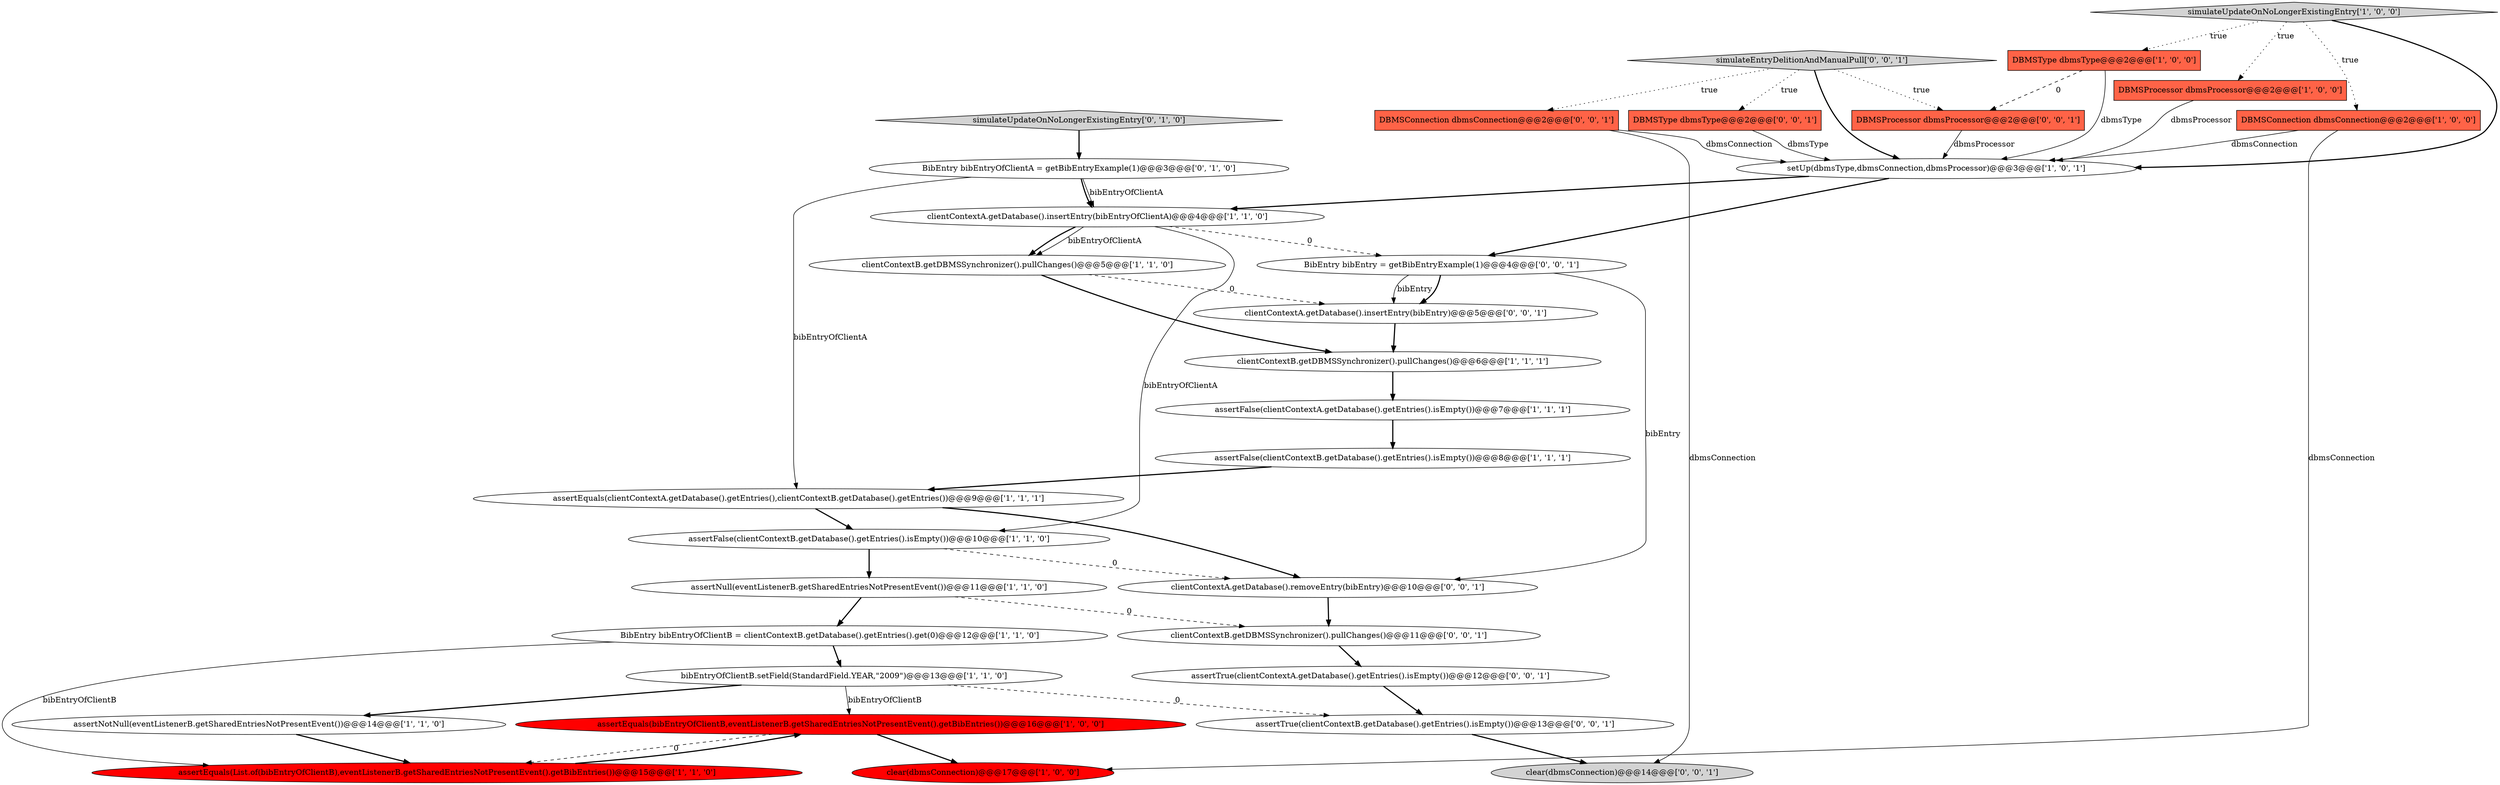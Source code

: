 digraph {
11 [style = filled, label = "assertFalse(clientContextB.getDatabase().getEntries().isEmpty())@@@8@@@['1', '1', '1']", fillcolor = white, shape = ellipse image = "AAA0AAABBB1BBB"];
30 [style = filled, label = "DBMSProcessor dbmsProcessor@@@2@@@['0', '0', '1']", fillcolor = tomato, shape = box image = "AAA0AAABBB3BBB"];
18 [style = filled, label = "assertEquals(bibEntryOfClientB,eventListenerB.getSharedEntriesNotPresentEvent().getBibEntries())@@@16@@@['1', '0', '0']", fillcolor = red, shape = ellipse image = "AAA1AAABBB1BBB"];
19 [style = filled, label = "simulateUpdateOnNoLongerExistingEntry['0', '1', '0']", fillcolor = lightgray, shape = diamond image = "AAA0AAABBB2BBB"];
22 [style = filled, label = "assertTrue(clientContextB.getDatabase().getEntries().isEmpty())@@@13@@@['0', '0', '1']", fillcolor = white, shape = ellipse image = "AAA0AAABBB3BBB"];
9 [style = filled, label = "assertNotNull(eventListenerB.getSharedEntriesNotPresentEvent())@@@14@@@['1', '1', '0']", fillcolor = white, shape = ellipse image = "AAA0AAABBB1BBB"];
3 [style = filled, label = "bibEntryOfClientB.setField(StandardField.YEAR,\"2009\")@@@13@@@['1', '1', '0']", fillcolor = white, shape = ellipse image = "AAA0AAABBB1BBB"];
6 [style = filled, label = "DBMSProcessor dbmsProcessor@@@2@@@['1', '0', '0']", fillcolor = tomato, shape = box image = "AAA0AAABBB1BBB"];
24 [style = filled, label = "clientContextA.getDatabase().removeEntry(bibEntry)@@@10@@@['0', '0', '1']", fillcolor = white, shape = ellipse image = "AAA0AAABBB3BBB"];
21 [style = filled, label = "clear(dbmsConnection)@@@14@@@['0', '0', '1']", fillcolor = lightgray, shape = ellipse image = "AAA0AAABBB3BBB"];
29 [style = filled, label = "BibEntry bibEntry = getBibEntryExample(1)@@@4@@@['0', '0', '1']", fillcolor = white, shape = ellipse image = "AAA0AAABBB3BBB"];
8 [style = filled, label = "clientContextA.getDatabase().insertEntry(bibEntryOfClientA)@@@4@@@['1', '1', '0']", fillcolor = white, shape = ellipse image = "AAA0AAABBB1BBB"];
25 [style = filled, label = "DBMSConnection dbmsConnection@@@2@@@['0', '0', '1']", fillcolor = tomato, shape = box image = "AAA0AAABBB3BBB"];
10 [style = filled, label = "assertFalse(clientContextA.getDatabase().getEntries().isEmpty())@@@7@@@['1', '1', '1']", fillcolor = white, shape = ellipse image = "AAA0AAABBB1BBB"];
1 [style = filled, label = "assertEquals(clientContextA.getDatabase().getEntries(),clientContextB.getDatabase().getEntries())@@@9@@@['1', '1', '1']", fillcolor = white, shape = ellipse image = "AAA0AAABBB1BBB"];
16 [style = filled, label = "DBMSConnection dbmsConnection@@@2@@@['1', '0', '0']", fillcolor = tomato, shape = box image = "AAA0AAABBB1BBB"];
28 [style = filled, label = "clientContextA.getDatabase().insertEntry(bibEntry)@@@5@@@['0', '0', '1']", fillcolor = white, shape = ellipse image = "AAA0AAABBB3BBB"];
4 [style = filled, label = "simulateUpdateOnNoLongerExistingEntry['1', '0', '0']", fillcolor = lightgray, shape = diamond image = "AAA0AAABBB1BBB"];
31 [style = filled, label = "clientContextB.getDBMSSynchronizer().pullChanges()@@@11@@@['0', '0', '1']", fillcolor = white, shape = ellipse image = "AAA0AAABBB3BBB"];
27 [style = filled, label = "DBMSType dbmsType@@@2@@@['0', '0', '1']", fillcolor = tomato, shape = box image = "AAA0AAABBB3BBB"];
26 [style = filled, label = "assertTrue(clientContextA.getDatabase().getEntries().isEmpty())@@@12@@@['0', '0', '1']", fillcolor = white, shape = ellipse image = "AAA0AAABBB3BBB"];
15 [style = filled, label = "assertNull(eventListenerB.getSharedEntriesNotPresentEvent())@@@11@@@['1', '1', '0']", fillcolor = white, shape = ellipse image = "AAA0AAABBB1BBB"];
0 [style = filled, label = "assertEquals(List.of(bibEntryOfClientB),eventListenerB.getSharedEntriesNotPresentEvent().getBibEntries())@@@15@@@['1', '1', '0']", fillcolor = red, shape = ellipse image = "AAA1AAABBB1BBB"];
23 [style = filled, label = "simulateEntryDelitionAndManualPull['0', '0', '1']", fillcolor = lightgray, shape = diamond image = "AAA0AAABBB3BBB"];
7 [style = filled, label = "assertFalse(clientContextB.getDatabase().getEntries().isEmpty())@@@10@@@['1', '1', '0']", fillcolor = white, shape = ellipse image = "AAA0AAABBB1BBB"];
12 [style = filled, label = "clientContextB.getDBMSSynchronizer().pullChanges()@@@6@@@['1', '1', '1']", fillcolor = white, shape = ellipse image = "AAA0AAABBB1BBB"];
13 [style = filled, label = "BibEntry bibEntryOfClientB = clientContextB.getDatabase().getEntries().get(0)@@@12@@@['1', '1', '0']", fillcolor = white, shape = ellipse image = "AAA0AAABBB1BBB"];
5 [style = filled, label = "clear(dbmsConnection)@@@17@@@['1', '0', '0']", fillcolor = red, shape = ellipse image = "AAA1AAABBB1BBB"];
2 [style = filled, label = "clientContextB.getDBMSSynchronizer().pullChanges()@@@5@@@['1', '1', '0']", fillcolor = white, shape = ellipse image = "AAA0AAABBB1BBB"];
20 [style = filled, label = "BibEntry bibEntryOfClientA = getBibEntryExample(1)@@@3@@@['0', '1', '0']", fillcolor = white, shape = ellipse image = "AAA0AAABBB2BBB"];
17 [style = filled, label = "DBMSType dbmsType@@@2@@@['1', '0', '0']", fillcolor = tomato, shape = box image = "AAA1AAABBB1BBB"];
14 [style = filled, label = "setUp(dbmsType,dbmsConnection,dbmsProcessor)@@@3@@@['1', '0', '1']", fillcolor = white, shape = ellipse image = "AAA0AAABBB1BBB"];
4->6 [style = dotted, label="true"];
4->14 [style = bold, label=""];
15->13 [style = bold, label=""];
18->0 [style = dashed, label="0"];
9->0 [style = bold, label=""];
11->1 [style = bold, label=""];
19->20 [style = bold, label=""];
13->0 [style = solid, label="bibEntryOfClientB"];
20->1 [style = solid, label="bibEntryOfClientA"];
22->21 [style = bold, label=""];
6->14 [style = solid, label="dbmsProcessor"];
3->18 [style = solid, label="bibEntryOfClientB"];
23->30 [style = dotted, label="true"];
3->22 [style = dashed, label="0"];
29->28 [style = solid, label="bibEntry"];
28->12 [style = bold, label=""];
8->7 [style = solid, label="bibEntryOfClientA"];
1->7 [style = bold, label=""];
16->14 [style = solid, label="dbmsConnection"];
8->2 [style = solid, label="bibEntryOfClientA"];
2->12 [style = bold, label=""];
29->24 [style = solid, label="bibEntry"];
26->22 [style = bold, label=""];
29->28 [style = bold, label=""];
23->14 [style = bold, label=""];
3->9 [style = bold, label=""];
31->26 [style = bold, label=""];
20->8 [style = bold, label=""];
27->14 [style = solid, label="dbmsType"];
25->21 [style = solid, label="dbmsConnection"];
12->10 [style = bold, label=""];
13->3 [style = bold, label=""];
8->2 [style = bold, label=""];
24->31 [style = bold, label=""];
7->24 [style = dashed, label="0"];
1->24 [style = bold, label=""];
18->5 [style = bold, label=""];
25->14 [style = solid, label="dbmsConnection"];
2->28 [style = dashed, label="0"];
23->27 [style = dotted, label="true"];
15->31 [style = dashed, label="0"];
14->29 [style = bold, label=""];
7->15 [style = bold, label=""];
0->18 [style = bold, label=""];
14->8 [style = bold, label=""];
4->16 [style = dotted, label="true"];
4->17 [style = dotted, label="true"];
17->30 [style = dashed, label="0"];
17->14 [style = solid, label="dbmsType"];
20->8 [style = solid, label="bibEntryOfClientA"];
30->14 [style = solid, label="dbmsProcessor"];
23->25 [style = dotted, label="true"];
16->5 [style = solid, label="dbmsConnection"];
8->29 [style = dashed, label="0"];
10->11 [style = bold, label=""];
}
